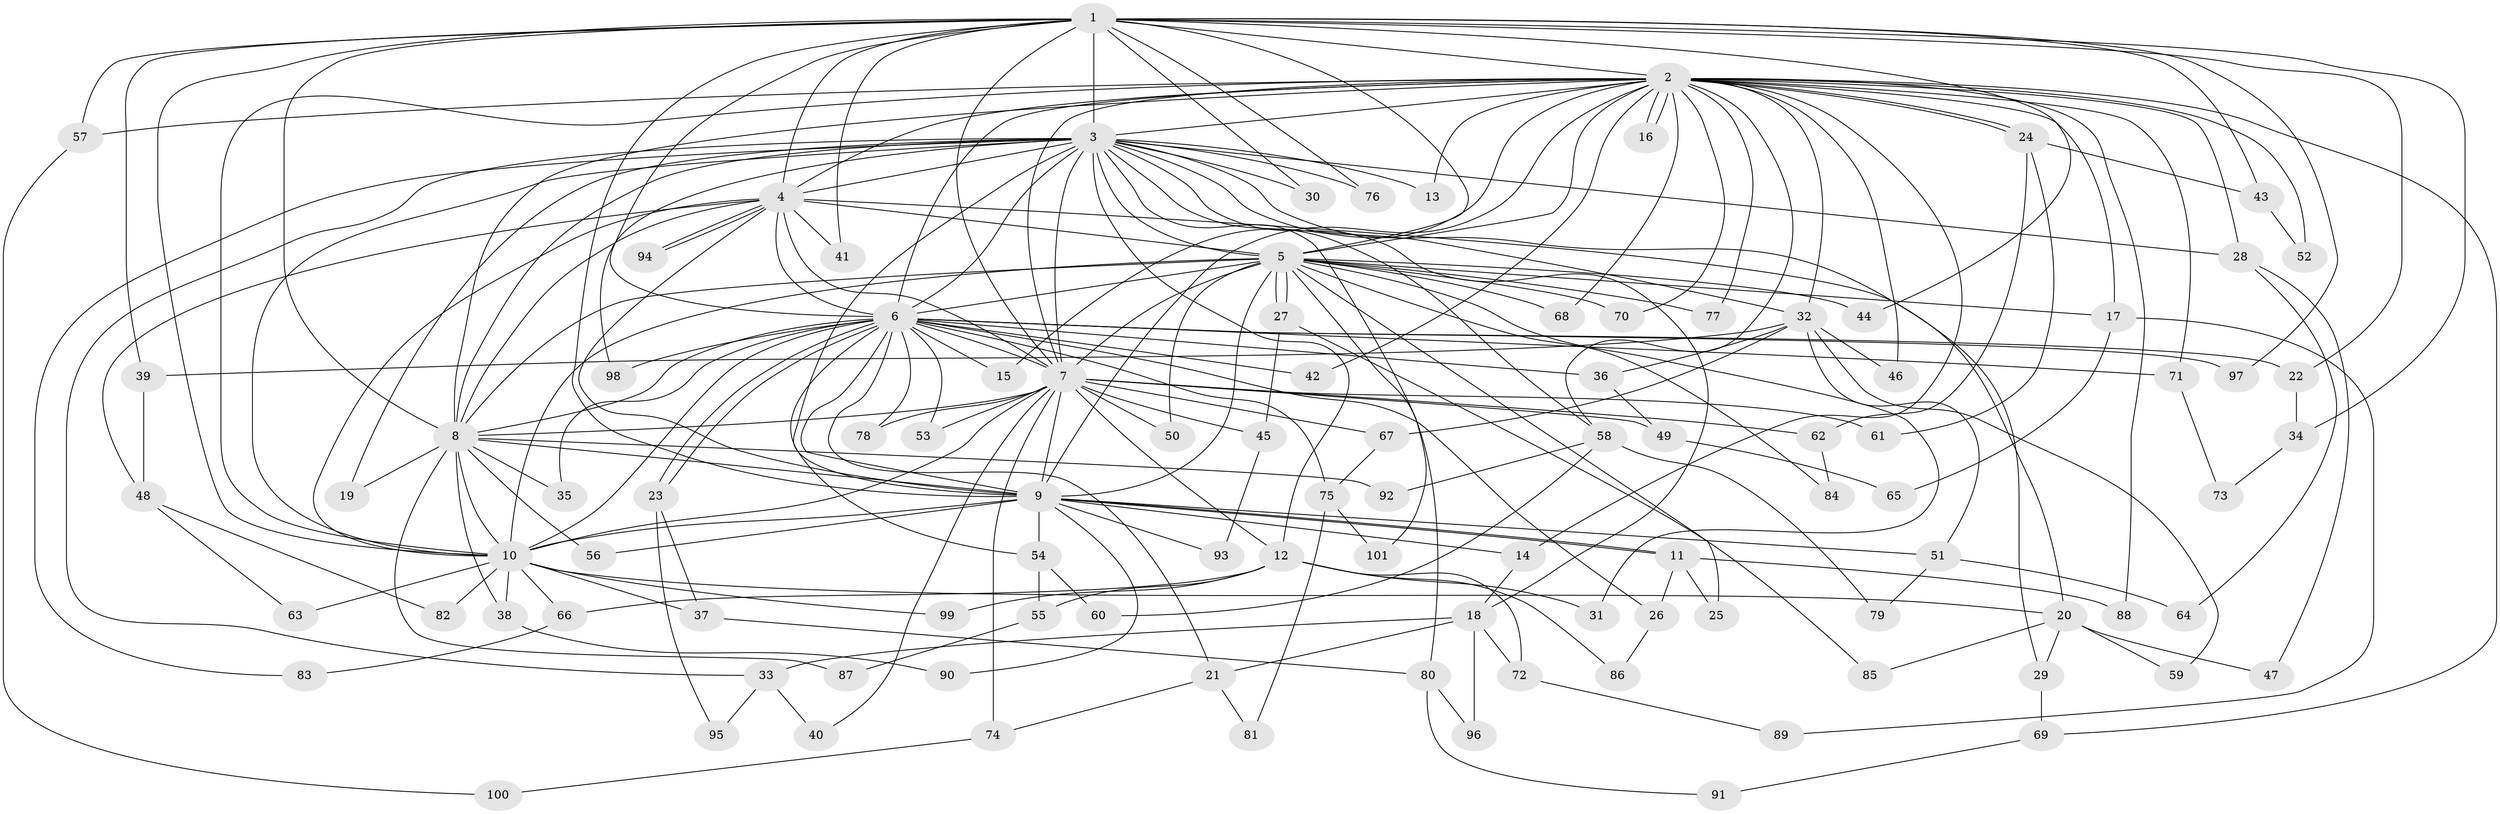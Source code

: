 // coarse degree distribution, {17: 0.012987012987012988, 35: 0.012987012987012988, 27: 0.012987012987012988, 16: 0.012987012987012988, 18: 0.012987012987012988, 20: 0.012987012987012988, 11: 0.012987012987012988, 4: 0.14285714285714285, 9: 0.012987012987012988, 2: 0.4675324675324675, 3: 0.22077922077922077, 7: 0.012987012987012988, 5: 0.03896103896103896, 8: 0.012987012987012988}
// Generated by graph-tools (version 1.1) at 2025/41/03/06/25 10:41:32]
// undirected, 101 vertices, 227 edges
graph export_dot {
graph [start="1"]
  node [color=gray90,style=filled];
  1;
  2;
  3;
  4;
  5;
  6;
  7;
  8;
  9;
  10;
  11;
  12;
  13;
  14;
  15;
  16;
  17;
  18;
  19;
  20;
  21;
  22;
  23;
  24;
  25;
  26;
  27;
  28;
  29;
  30;
  31;
  32;
  33;
  34;
  35;
  36;
  37;
  38;
  39;
  40;
  41;
  42;
  43;
  44;
  45;
  46;
  47;
  48;
  49;
  50;
  51;
  52;
  53;
  54;
  55;
  56;
  57;
  58;
  59;
  60;
  61;
  62;
  63;
  64;
  65;
  66;
  67;
  68;
  69;
  70;
  71;
  72;
  73;
  74;
  75;
  76;
  77;
  78;
  79;
  80;
  81;
  82;
  83;
  84;
  85;
  86;
  87;
  88;
  89;
  90;
  91;
  92;
  93;
  94;
  95;
  96;
  97;
  98;
  99;
  100;
  101;
  1 -- 2;
  1 -- 3;
  1 -- 4;
  1 -- 5;
  1 -- 6;
  1 -- 7;
  1 -- 8;
  1 -- 9;
  1 -- 10;
  1 -- 22;
  1 -- 30;
  1 -- 34;
  1 -- 39;
  1 -- 41;
  1 -- 43;
  1 -- 44;
  1 -- 57;
  1 -- 76;
  1 -- 97;
  2 -- 3;
  2 -- 4;
  2 -- 5;
  2 -- 6;
  2 -- 7;
  2 -- 8;
  2 -- 9;
  2 -- 10;
  2 -- 13;
  2 -- 14;
  2 -- 15;
  2 -- 16;
  2 -- 16;
  2 -- 17;
  2 -- 24;
  2 -- 24;
  2 -- 28;
  2 -- 32;
  2 -- 42;
  2 -- 46;
  2 -- 52;
  2 -- 57;
  2 -- 58;
  2 -- 68;
  2 -- 69;
  2 -- 70;
  2 -- 71;
  2 -- 77;
  2 -- 88;
  3 -- 4;
  3 -- 5;
  3 -- 6;
  3 -- 7;
  3 -- 8;
  3 -- 9;
  3 -- 10;
  3 -- 12;
  3 -- 13;
  3 -- 18;
  3 -- 19;
  3 -- 28;
  3 -- 29;
  3 -- 30;
  3 -- 32;
  3 -- 33;
  3 -- 58;
  3 -- 76;
  3 -- 83;
  3 -- 98;
  3 -- 101;
  4 -- 5;
  4 -- 6;
  4 -- 7;
  4 -- 8;
  4 -- 9;
  4 -- 10;
  4 -- 20;
  4 -- 41;
  4 -- 48;
  4 -- 94;
  4 -- 94;
  5 -- 6;
  5 -- 7;
  5 -- 8;
  5 -- 9;
  5 -- 10;
  5 -- 17;
  5 -- 25;
  5 -- 27;
  5 -- 27;
  5 -- 31;
  5 -- 44;
  5 -- 50;
  5 -- 68;
  5 -- 70;
  5 -- 77;
  5 -- 80;
  5 -- 84;
  6 -- 7;
  6 -- 8;
  6 -- 9;
  6 -- 10;
  6 -- 15;
  6 -- 21;
  6 -- 22;
  6 -- 23;
  6 -- 23;
  6 -- 26;
  6 -- 35;
  6 -- 36;
  6 -- 42;
  6 -- 53;
  6 -- 54;
  6 -- 71;
  6 -- 75;
  6 -- 78;
  6 -- 97;
  6 -- 98;
  7 -- 8;
  7 -- 9;
  7 -- 10;
  7 -- 12;
  7 -- 40;
  7 -- 45;
  7 -- 49;
  7 -- 50;
  7 -- 53;
  7 -- 61;
  7 -- 62;
  7 -- 67;
  7 -- 74;
  7 -- 78;
  8 -- 9;
  8 -- 10;
  8 -- 19;
  8 -- 35;
  8 -- 38;
  8 -- 56;
  8 -- 87;
  8 -- 92;
  9 -- 10;
  9 -- 11;
  9 -- 11;
  9 -- 14;
  9 -- 51;
  9 -- 54;
  9 -- 56;
  9 -- 90;
  9 -- 93;
  10 -- 20;
  10 -- 37;
  10 -- 38;
  10 -- 63;
  10 -- 66;
  10 -- 82;
  10 -- 99;
  11 -- 25;
  11 -- 26;
  11 -- 88;
  12 -- 31;
  12 -- 55;
  12 -- 66;
  12 -- 72;
  12 -- 86;
  12 -- 99;
  14 -- 18;
  17 -- 65;
  17 -- 89;
  18 -- 21;
  18 -- 33;
  18 -- 72;
  18 -- 96;
  20 -- 29;
  20 -- 47;
  20 -- 59;
  20 -- 85;
  21 -- 74;
  21 -- 81;
  22 -- 34;
  23 -- 37;
  23 -- 95;
  24 -- 43;
  24 -- 61;
  24 -- 62;
  26 -- 86;
  27 -- 45;
  27 -- 85;
  28 -- 47;
  28 -- 64;
  29 -- 69;
  32 -- 36;
  32 -- 39;
  32 -- 46;
  32 -- 51;
  32 -- 59;
  32 -- 67;
  33 -- 40;
  33 -- 95;
  34 -- 73;
  36 -- 49;
  37 -- 80;
  38 -- 90;
  39 -- 48;
  43 -- 52;
  45 -- 93;
  48 -- 63;
  48 -- 82;
  49 -- 65;
  51 -- 64;
  51 -- 79;
  54 -- 55;
  54 -- 60;
  55 -- 87;
  57 -- 100;
  58 -- 60;
  58 -- 79;
  58 -- 92;
  62 -- 84;
  66 -- 83;
  67 -- 75;
  69 -- 91;
  71 -- 73;
  72 -- 89;
  74 -- 100;
  75 -- 81;
  75 -- 101;
  80 -- 91;
  80 -- 96;
}
